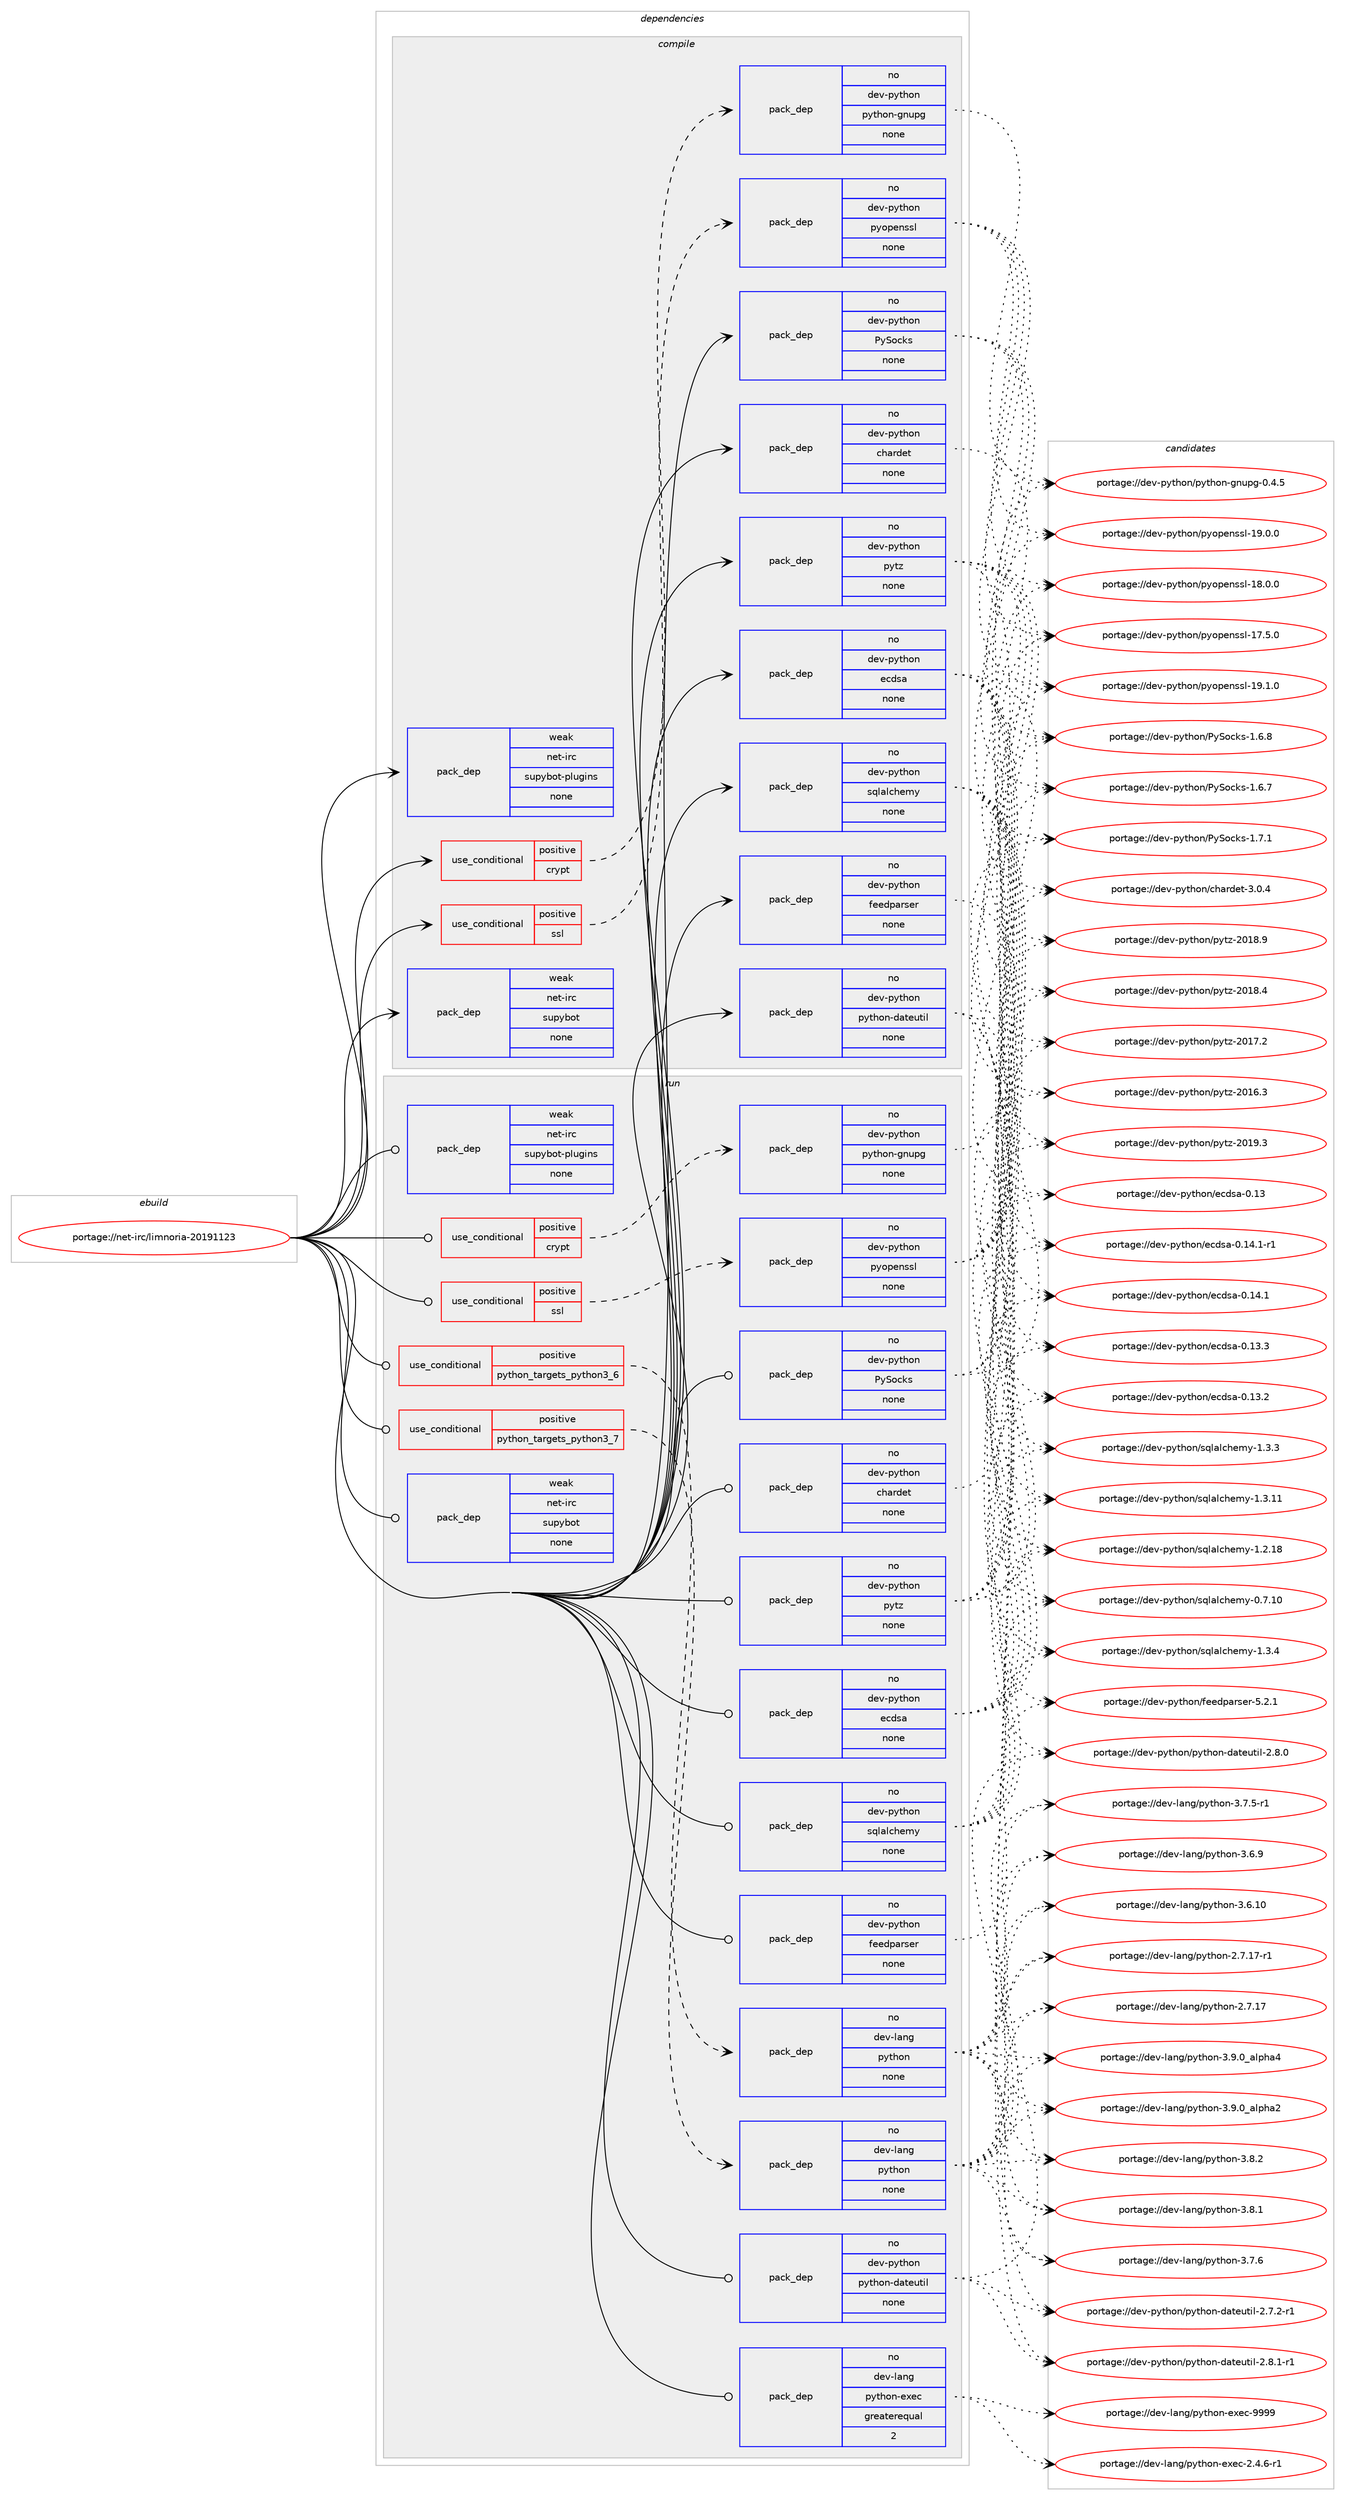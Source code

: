digraph prolog {

# *************
# Graph options
# *************

newrank=true;
concentrate=true;
compound=true;
graph [rankdir=LR,fontname=Helvetica,fontsize=10,ranksep=1.5];#, ranksep=2.5, nodesep=0.2];
edge  [arrowhead=vee];
node  [fontname=Helvetica,fontsize=10];

# **********
# The ebuild
# **********

subgraph cluster_leftcol {
color=gray;
rank=same;
label=<<i>ebuild</i>>;
id [label="portage://net-irc/limnoria-20191123", color=red, width=4, href="../net-irc/limnoria-20191123.svg"];
}

# ****************
# The dependencies
# ****************

subgraph cluster_midcol {
color=gray;
label=<<i>dependencies</i>>;
subgraph cluster_compile {
fillcolor="#eeeeee";
style=filled;
label=<<i>compile</i>>;
subgraph cond17600 {
dependency82564 [label=<<TABLE BORDER="0" CELLBORDER="1" CELLSPACING="0" CELLPADDING="4"><TR><TD ROWSPAN="3" CELLPADDING="10">use_conditional</TD></TR><TR><TD>positive</TD></TR><TR><TD>crypt</TD></TR></TABLE>>, shape=none, color=red];
subgraph pack63404 {
dependency82565 [label=<<TABLE BORDER="0" CELLBORDER="1" CELLSPACING="0" CELLPADDING="4" WIDTH="220"><TR><TD ROWSPAN="6" CELLPADDING="30">pack_dep</TD></TR><TR><TD WIDTH="110">no</TD></TR><TR><TD>dev-python</TD></TR><TR><TD>python-gnupg</TD></TR><TR><TD>none</TD></TR><TR><TD></TD></TR></TABLE>>, shape=none, color=blue];
}
dependency82564:e -> dependency82565:w [weight=20,style="dashed",arrowhead="vee"];
}
id:e -> dependency82564:w [weight=20,style="solid",arrowhead="vee"];
subgraph cond17601 {
dependency82566 [label=<<TABLE BORDER="0" CELLBORDER="1" CELLSPACING="0" CELLPADDING="4"><TR><TD ROWSPAN="3" CELLPADDING="10">use_conditional</TD></TR><TR><TD>positive</TD></TR><TR><TD>ssl</TD></TR></TABLE>>, shape=none, color=red];
subgraph pack63405 {
dependency82567 [label=<<TABLE BORDER="0" CELLBORDER="1" CELLSPACING="0" CELLPADDING="4" WIDTH="220"><TR><TD ROWSPAN="6" CELLPADDING="30">pack_dep</TD></TR><TR><TD WIDTH="110">no</TD></TR><TR><TD>dev-python</TD></TR><TR><TD>pyopenssl</TD></TR><TR><TD>none</TD></TR><TR><TD></TD></TR></TABLE>>, shape=none, color=blue];
}
dependency82566:e -> dependency82567:w [weight=20,style="dashed",arrowhead="vee"];
}
id:e -> dependency82566:w [weight=20,style="solid",arrowhead="vee"];
subgraph pack63406 {
dependency82568 [label=<<TABLE BORDER="0" CELLBORDER="1" CELLSPACING="0" CELLPADDING="4" WIDTH="220"><TR><TD ROWSPAN="6" CELLPADDING="30">pack_dep</TD></TR><TR><TD WIDTH="110">no</TD></TR><TR><TD>dev-python</TD></TR><TR><TD>PySocks</TD></TR><TR><TD>none</TD></TR><TR><TD></TD></TR></TABLE>>, shape=none, color=blue];
}
id:e -> dependency82568:w [weight=20,style="solid",arrowhead="vee"];
subgraph pack63407 {
dependency82569 [label=<<TABLE BORDER="0" CELLBORDER="1" CELLSPACING="0" CELLPADDING="4" WIDTH="220"><TR><TD ROWSPAN="6" CELLPADDING="30">pack_dep</TD></TR><TR><TD WIDTH="110">no</TD></TR><TR><TD>dev-python</TD></TR><TR><TD>chardet</TD></TR><TR><TD>none</TD></TR><TR><TD></TD></TR></TABLE>>, shape=none, color=blue];
}
id:e -> dependency82569:w [weight=20,style="solid",arrowhead="vee"];
subgraph pack63408 {
dependency82570 [label=<<TABLE BORDER="0" CELLBORDER="1" CELLSPACING="0" CELLPADDING="4" WIDTH="220"><TR><TD ROWSPAN="6" CELLPADDING="30">pack_dep</TD></TR><TR><TD WIDTH="110">no</TD></TR><TR><TD>dev-python</TD></TR><TR><TD>ecdsa</TD></TR><TR><TD>none</TD></TR><TR><TD></TD></TR></TABLE>>, shape=none, color=blue];
}
id:e -> dependency82570:w [weight=20,style="solid",arrowhead="vee"];
subgraph pack63409 {
dependency82571 [label=<<TABLE BORDER="0" CELLBORDER="1" CELLSPACING="0" CELLPADDING="4" WIDTH="220"><TR><TD ROWSPAN="6" CELLPADDING="30">pack_dep</TD></TR><TR><TD WIDTH="110">no</TD></TR><TR><TD>dev-python</TD></TR><TR><TD>feedparser</TD></TR><TR><TD>none</TD></TR><TR><TD></TD></TR></TABLE>>, shape=none, color=blue];
}
id:e -> dependency82571:w [weight=20,style="solid",arrowhead="vee"];
subgraph pack63410 {
dependency82572 [label=<<TABLE BORDER="0" CELLBORDER="1" CELLSPACING="0" CELLPADDING="4" WIDTH="220"><TR><TD ROWSPAN="6" CELLPADDING="30">pack_dep</TD></TR><TR><TD WIDTH="110">no</TD></TR><TR><TD>dev-python</TD></TR><TR><TD>python-dateutil</TD></TR><TR><TD>none</TD></TR><TR><TD></TD></TR></TABLE>>, shape=none, color=blue];
}
id:e -> dependency82572:w [weight=20,style="solid",arrowhead="vee"];
subgraph pack63411 {
dependency82573 [label=<<TABLE BORDER="0" CELLBORDER="1" CELLSPACING="0" CELLPADDING="4" WIDTH="220"><TR><TD ROWSPAN="6" CELLPADDING="30">pack_dep</TD></TR><TR><TD WIDTH="110">no</TD></TR><TR><TD>dev-python</TD></TR><TR><TD>pytz</TD></TR><TR><TD>none</TD></TR><TR><TD></TD></TR></TABLE>>, shape=none, color=blue];
}
id:e -> dependency82573:w [weight=20,style="solid",arrowhead="vee"];
subgraph pack63412 {
dependency82574 [label=<<TABLE BORDER="0" CELLBORDER="1" CELLSPACING="0" CELLPADDING="4" WIDTH="220"><TR><TD ROWSPAN="6" CELLPADDING="30">pack_dep</TD></TR><TR><TD WIDTH="110">no</TD></TR><TR><TD>dev-python</TD></TR><TR><TD>sqlalchemy</TD></TR><TR><TD>none</TD></TR><TR><TD></TD></TR></TABLE>>, shape=none, color=blue];
}
id:e -> dependency82574:w [weight=20,style="solid",arrowhead="vee"];
subgraph pack63413 {
dependency82575 [label=<<TABLE BORDER="0" CELLBORDER="1" CELLSPACING="0" CELLPADDING="4" WIDTH="220"><TR><TD ROWSPAN="6" CELLPADDING="30">pack_dep</TD></TR><TR><TD WIDTH="110">weak</TD></TR><TR><TD>net-irc</TD></TR><TR><TD>supybot</TD></TR><TR><TD>none</TD></TR><TR><TD></TD></TR></TABLE>>, shape=none, color=blue];
}
id:e -> dependency82575:w [weight=20,style="solid",arrowhead="vee"];
subgraph pack63414 {
dependency82576 [label=<<TABLE BORDER="0" CELLBORDER="1" CELLSPACING="0" CELLPADDING="4" WIDTH="220"><TR><TD ROWSPAN="6" CELLPADDING="30">pack_dep</TD></TR><TR><TD WIDTH="110">weak</TD></TR><TR><TD>net-irc</TD></TR><TR><TD>supybot-plugins</TD></TR><TR><TD>none</TD></TR><TR><TD></TD></TR></TABLE>>, shape=none, color=blue];
}
id:e -> dependency82576:w [weight=20,style="solid",arrowhead="vee"];
}
subgraph cluster_compileandrun {
fillcolor="#eeeeee";
style=filled;
label=<<i>compile and run</i>>;
}
subgraph cluster_run {
fillcolor="#eeeeee";
style=filled;
label=<<i>run</i>>;
subgraph cond17602 {
dependency82577 [label=<<TABLE BORDER="0" CELLBORDER="1" CELLSPACING="0" CELLPADDING="4"><TR><TD ROWSPAN="3" CELLPADDING="10">use_conditional</TD></TR><TR><TD>positive</TD></TR><TR><TD>crypt</TD></TR></TABLE>>, shape=none, color=red];
subgraph pack63415 {
dependency82578 [label=<<TABLE BORDER="0" CELLBORDER="1" CELLSPACING="0" CELLPADDING="4" WIDTH="220"><TR><TD ROWSPAN="6" CELLPADDING="30">pack_dep</TD></TR><TR><TD WIDTH="110">no</TD></TR><TR><TD>dev-python</TD></TR><TR><TD>python-gnupg</TD></TR><TR><TD>none</TD></TR><TR><TD></TD></TR></TABLE>>, shape=none, color=blue];
}
dependency82577:e -> dependency82578:w [weight=20,style="dashed",arrowhead="vee"];
}
id:e -> dependency82577:w [weight=20,style="solid",arrowhead="odot"];
subgraph cond17603 {
dependency82579 [label=<<TABLE BORDER="0" CELLBORDER="1" CELLSPACING="0" CELLPADDING="4"><TR><TD ROWSPAN="3" CELLPADDING="10">use_conditional</TD></TR><TR><TD>positive</TD></TR><TR><TD>python_targets_python3_6</TD></TR></TABLE>>, shape=none, color=red];
subgraph pack63416 {
dependency82580 [label=<<TABLE BORDER="0" CELLBORDER="1" CELLSPACING="0" CELLPADDING="4" WIDTH="220"><TR><TD ROWSPAN="6" CELLPADDING="30">pack_dep</TD></TR><TR><TD WIDTH="110">no</TD></TR><TR><TD>dev-lang</TD></TR><TR><TD>python</TD></TR><TR><TD>none</TD></TR><TR><TD></TD></TR></TABLE>>, shape=none, color=blue];
}
dependency82579:e -> dependency82580:w [weight=20,style="dashed",arrowhead="vee"];
}
id:e -> dependency82579:w [weight=20,style="solid",arrowhead="odot"];
subgraph cond17604 {
dependency82581 [label=<<TABLE BORDER="0" CELLBORDER="1" CELLSPACING="0" CELLPADDING="4"><TR><TD ROWSPAN="3" CELLPADDING="10">use_conditional</TD></TR><TR><TD>positive</TD></TR><TR><TD>python_targets_python3_7</TD></TR></TABLE>>, shape=none, color=red];
subgraph pack63417 {
dependency82582 [label=<<TABLE BORDER="0" CELLBORDER="1" CELLSPACING="0" CELLPADDING="4" WIDTH="220"><TR><TD ROWSPAN="6" CELLPADDING="30">pack_dep</TD></TR><TR><TD WIDTH="110">no</TD></TR><TR><TD>dev-lang</TD></TR><TR><TD>python</TD></TR><TR><TD>none</TD></TR><TR><TD></TD></TR></TABLE>>, shape=none, color=blue];
}
dependency82581:e -> dependency82582:w [weight=20,style="dashed",arrowhead="vee"];
}
id:e -> dependency82581:w [weight=20,style="solid",arrowhead="odot"];
subgraph cond17605 {
dependency82583 [label=<<TABLE BORDER="0" CELLBORDER="1" CELLSPACING="0" CELLPADDING="4"><TR><TD ROWSPAN="3" CELLPADDING="10">use_conditional</TD></TR><TR><TD>positive</TD></TR><TR><TD>ssl</TD></TR></TABLE>>, shape=none, color=red];
subgraph pack63418 {
dependency82584 [label=<<TABLE BORDER="0" CELLBORDER="1" CELLSPACING="0" CELLPADDING="4" WIDTH="220"><TR><TD ROWSPAN="6" CELLPADDING="30">pack_dep</TD></TR><TR><TD WIDTH="110">no</TD></TR><TR><TD>dev-python</TD></TR><TR><TD>pyopenssl</TD></TR><TR><TD>none</TD></TR><TR><TD></TD></TR></TABLE>>, shape=none, color=blue];
}
dependency82583:e -> dependency82584:w [weight=20,style="dashed",arrowhead="vee"];
}
id:e -> dependency82583:w [weight=20,style="solid",arrowhead="odot"];
subgraph pack63419 {
dependency82585 [label=<<TABLE BORDER="0" CELLBORDER="1" CELLSPACING="0" CELLPADDING="4" WIDTH="220"><TR><TD ROWSPAN="6" CELLPADDING="30">pack_dep</TD></TR><TR><TD WIDTH="110">no</TD></TR><TR><TD>dev-lang</TD></TR><TR><TD>python-exec</TD></TR><TR><TD>greaterequal</TD></TR><TR><TD>2</TD></TR></TABLE>>, shape=none, color=blue];
}
id:e -> dependency82585:w [weight=20,style="solid",arrowhead="odot"];
subgraph pack63420 {
dependency82586 [label=<<TABLE BORDER="0" CELLBORDER="1" CELLSPACING="0" CELLPADDING="4" WIDTH="220"><TR><TD ROWSPAN="6" CELLPADDING="30">pack_dep</TD></TR><TR><TD WIDTH="110">no</TD></TR><TR><TD>dev-python</TD></TR><TR><TD>PySocks</TD></TR><TR><TD>none</TD></TR><TR><TD></TD></TR></TABLE>>, shape=none, color=blue];
}
id:e -> dependency82586:w [weight=20,style="solid",arrowhead="odot"];
subgraph pack63421 {
dependency82587 [label=<<TABLE BORDER="0" CELLBORDER="1" CELLSPACING="0" CELLPADDING="4" WIDTH="220"><TR><TD ROWSPAN="6" CELLPADDING="30">pack_dep</TD></TR><TR><TD WIDTH="110">no</TD></TR><TR><TD>dev-python</TD></TR><TR><TD>chardet</TD></TR><TR><TD>none</TD></TR><TR><TD></TD></TR></TABLE>>, shape=none, color=blue];
}
id:e -> dependency82587:w [weight=20,style="solid",arrowhead="odot"];
subgraph pack63422 {
dependency82588 [label=<<TABLE BORDER="0" CELLBORDER="1" CELLSPACING="0" CELLPADDING="4" WIDTH="220"><TR><TD ROWSPAN="6" CELLPADDING="30">pack_dep</TD></TR><TR><TD WIDTH="110">no</TD></TR><TR><TD>dev-python</TD></TR><TR><TD>ecdsa</TD></TR><TR><TD>none</TD></TR><TR><TD></TD></TR></TABLE>>, shape=none, color=blue];
}
id:e -> dependency82588:w [weight=20,style="solid",arrowhead="odot"];
subgraph pack63423 {
dependency82589 [label=<<TABLE BORDER="0" CELLBORDER="1" CELLSPACING="0" CELLPADDING="4" WIDTH="220"><TR><TD ROWSPAN="6" CELLPADDING="30">pack_dep</TD></TR><TR><TD WIDTH="110">no</TD></TR><TR><TD>dev-python</TD></TR><TR><TD>feedparser</TD></TR><TR><TD>none</TD></TR><TR><TD></TD></TR></TABLE>>, shape=none, color=blue];
}
id:e -> dependency82589:w [weight=20,style="solid",arrowhead="odot"];
subgraph pack63424 {
dependency82590 [label=<<TABLE BORDER="0" CELLBORDER="1" CELLSPACING="0" CELLPADDING="4" WIDTH="220"><TR><TD ROWSPAN="6" CELLPADDING="30">pack_dep</TD></TR><TR><TD WIDTH="110">no</TD></TR><TR><TD>dev-python</TD></TR><TR><TD>python-dateutil</TD></TR><TR><TD>none</TD></TR><TR><TD></TD></TR></TABLE>>, shape=none, color=blue];
}
id:e -> dependency82590:w [weight=20,style="solid",arrowhead="odot"];
subgraph pack63425 {
dependency82591 [label=<<TABLE BORDER="0" CELLBORDER="1" CELLSPACING="0" CELLPADDING="4" WIDTH="220"><TR><TD ROWSPAN="6" CELLPADDING="30">pack_dep</TD></TR><TR><TD WIDTH="110">no</TD></TR><TR><TD>dev-python</TD></TR><TR><TD>pytz</TD></TR><TR><TD>none</TD></TR><TR><TD></TD></TR></TABLE>>, shape=none, color=blue];
}
id:e -> dependency82591:w [weight=20,style="solid",arrowhead="odot"];
subgraph pack63426 {
dependency82592 [label=<<TABLE BORDER="0" CELLBORDER="1" CELLSPACING="0" CELLPADDING="4" WIDTH="220"><TR><TD ROWSPAN="6" CELLPADDING="30">pack_dep</TD></TR><TR><TD WIDTH="110">no</TD></TR><TR><TD>dev-python</TD></TR><TR><TD>sqlalchemy</TD></TR><TR><TD>none</TD></TR><TR><TD></TD></TR></TABLE>>, shape=none, color=blue];
}
id:e -> dependency82592:w [weight=20,style="solid",arrowhead="odot"];
subgraph pack63427 {
dependency82593 [label=<<TABLE BORDER="0" CELLBORDER="1" CELLSPACING="0" CELLPADDING="4" WIDTH="220"><TR><TD ROWSPAN="6" CELLPADDING="30">pack_dep</TD></TR><TR><TD WIDTH="110">weak</TD></TR><TR><TD>net-irc</TD></TR><TR><TD>supybot</TD></TR><TR><TD>none</TD></TR><TR><TD></TD></TR></TABLE>>, shape=none, color=blue];
}
id:e -> dependency82593:w [weight=20,style="solid",arrowhead="odot"];
subgraph pack63428 {
dependency82594 [label=<<TABLE BORDER="0" CELLBORDER="1" CELLSPACING="0" CELLPADDING="4" WIDTH="220"><TR><TD ROWSPAN="6" CELLPADDING="30">pack_dep</TD></TR><TR><TD WIDTH="110">weak</TD></TR><TR><TD>net-irc</TD></TR><TR><TD>supybot-plugins</TD></TR><TR><TD>none</TD></TR><TR><TD></TD></TR></TABLE>>, shape=none, color=blue];
}
id:e -> dependency82594:w [weight=20,style="solid",arrowhead="odot"];
}
}

# **************
# The candidates
# **************

subgraph cluster_choices {
rank=same;
color=gray;
label=<<i>candidates</i>>;

subgraph choice63404 {
color=black;
nodesep=1;
choice100101118451121211161041111104711212111610411111045103110117112103454846524653 [label="portage://dev-python/python-gnupg-0.4.5", color=red, width=4,href="../dev-python/python-gnupg-0.4.5.svg"];
dependency82565:e -> choice100101118451121211161041111104711212111610411111045103110117112103454846524653:w [style=dotted,weight="100"];
}
subgraph choice63405 {
color=black;
nodesep=1;
choice100101118451121211161041111104711212111111210111011511510845495746494648 [label="portage://dev-python/pyopenssl-19.1.0", color=red, width=4,href="../dev-python/pyopenssl-19.1.0.svg"];
choice100101118451121211161041111104711212111111210111011511510845495746484648 [label="portage://dev-python/pyopenssl-19.0.0", color=red, width=4,href="../dev-python/pyopenssl-19.0.0.svg"];
choice100101118451121211161041111104711212111111210111011511510845495646484648 [label="portage://dev-python/pyopenssl-18.0.0", color=red, width=4,href="../dev-python/pyopenssl-18.0.0.svg"];
choice100101118451121211161041111104711212111111210111011511510845495546534648 [label="portage://dev-python/pyopenssl-17.5.0", color=red, width=4,href="../dev-python/pyopenssl-17.5.0.svg"];
dependency82567:e -> choice100101118451121211161041111104711212111111210111011511510845495746494648:w [style=dotted,weight="100"];
dependency82567:e -> choice100101118451121211161041111104711212111111210111011511510845495746484648:w [style=dotted,weight="100"];
dependency82567:e -> choice100101118451121211161041111104711212111111210111011511510845495646484648:w [style=dotted,weight="100"];
dependency82567:e -> choice100101118451121211161041111104711212111111210111011511510845495546534648:w [style=dotted,weight="100"];
}
subgraph choice63406 {
color=black;
nodesep=1;
choice1001011184511212111610411111047801218311199107115454946554649 [label="portage://dev-python/PySocks-1.7.1", color=red, width=4,href="../dev-python/PySocks-1.7.1.svg"];
choice1001011184511212111610411111047801218311199107115454946544656 [label="portage://dev-python/PySocks-1.6.8", color=red, width=4,href="../dev-python/PySocks-1.6.8.svg"];
choice1001011184511212111610411111047801218311199107115454946544655 [label="portage://dev-python/PySocks-1.6.7", color=red, width=4,href="../dev-python/PySocks-1.6.7.svg"];
dependency82568:e -> choice1001011184511212111610411111047801218311199107115454946554649:w [style=dotted,weight="100"];
dependency82568:e -> choice1001011184511212111610411111047801218311199107115454946544656:w [style=dotted,weight="100"];
dependency82568:e -> choice1001011184511212111610411111047801218311199107115454946544655:w [style=dotted,weight="100"];
}
subgraph choice63407 {
color=black;
nodesep=1;
choice10010111845112121116104111110479910497114100101116455146484652 [label="portage://dev-python/chardet-3.0.4", color=red, width=4,href="../dev-python/chardet-3.0.4.svg"];
dependency82569:e -> choice10010111845112121116104111110479910497114100101116455146484652:w [style=dotted,weight="100"];
}
subgraph choice63408 {
color=black;
nodesep=1;
choice10010111845112121116104111110471019910011597454846495246494511449 [label="portage://dev-python/ecdsa-0.14.1-r1", color=red, width=4,href="../dev-python/ecdsa-0.14.1-r1.svg"];
choice1001011184511212111610411111047101991001159745484649524649 [label="portage://dev-python/ecdsa-0.14.1", color=red, width=4,href="../dev-python/ecdsa-0.14.1.svg"];
choice1001011184511212111610411111047101991001159745484649514651 [label="portage://dev-python/ecdsa-0.13.3", color=red, width=4,href="../dev-python/ecdsa-0.13.3.svg"];
choice1001011184511212111610411111047101991001159745484649514650 [label="portage://dev-python/ecdsa-0.13.2", color=red, width=4,href="../dev-python/ecdsa-0.13.2.svg"];
choice100101118451121211161041111104710199100115974548464951 [label="portage://dev-python/ecdsa-0.13", color=red, width=4,href="../dev-python/ecdsa-0.13.svg"];
dependency82570:e -> choice10010111845112121116104111110471019910011597454846495246494511449:w [style=dotted,weight="100"];
dependency82570:e -> choice1001011184511212111610411111047101991001159745484649524649:w [style=dotted,weight="100"];
dependency82570:e -> choice1001011184511212111610411111047101991001159745484649514651:w [style=dotted,weight="100"];
dependency82570:e -> choice1001011184511212111610411111047101991001159745484649514650:w [style=dotted,weight="100"];
dependency82570:e -> choice100101118451121211161041111104710199100115974548464951:w [style=dotted,weight="100"];
}
subgraph choice63409 {
color=black;
nodesep=1;
choice100101118451121211161041111104710210110110011297114115101114455346504649 [label="portage://dev-python/feedparser-5.2.1", color=red, width=4,href="../dev-python/feedparser-5.2.1.svg"];
dependency82571:e -> choice100101118451121211161041111104710210110110011297114115101114455346504649:w [style=dotted,weight="100"];
}
subgraph choice63410 {
color=black;
nodesep=1;
choice100101118451121211161041111104711212111610411111045100971161011171161051084550465646494511449 [label="portage://dev-python/python-dateutil-2.8.1-r1", color=red, width=4,href="../dev-python/python-dateutil-2.8.1-r1.svg"];
choice10010111845112121116104111110471121211161041111104510097116101117116105108455046564648 [label="portage://dev-python/python-dateutil-2.8.0", color=red, width=4,href="../dev-python/python-dateutil-2.8.0.svg"];
choice100101118451121211161041111104711212111610411111045100971161011171161051084550465546504511449 [label="portage://dev-python/python-dateutil-2.7.2-r1", color=red, width=4,href="../dev-python/python-dateutil-2.7.2-r1.svg"];
dependency82572:e -> choice100101118451121211161041111104711212111610411111045100971161011171161051084550465646494511449:w [style=dotted,weight="100"];
dependency82572:e -> choice10010111845112121116104111110471121211161041111104510097116101117116105108455046564648:w [style=dotted,weight="100"];
dependency82572:e -> choice100101118451121211161041111104711212111610411111045100971161011171161051084550465546504511449:w [style=dotted,weight="100"];
}
subgraph choice63411 {
color=black;
nodesep=1;
choice100101118451121211161041111104711212111612245504849574651 [label="portage://dev-python/pytz-2019.3", color=red, width=4,href="../dev-python/pytz-2019.3.svg"];
choice100101118451121211161041111104711212111612245504849564657 [label="portage://dev-python/pytz-2018.9", color=red, width=4,href="../dev-python/pytz-2018.9.svg"];
choice100101118451121211161041111104711212111612245504849564652 [label="portage://dev-python/pytz-2018.4", color=red, width=4,href="../dev-python/pytz-2018.4.svg"];
choice100101118451121211161041111104711212111612245504849554650 [label="portage://dev-python/pytz-2017.2", color=red, width=4,href="../dev-python/pytz-2017.2.svg"];
choice100101118451121211161041111104711212111612245504849544651 [label="portage://dev-python/pytz-2016.3", color=red, width=4,href="../dev-python/pytz-2016.3.svg"];
dependency82573:e -> choice100101118451121211161041111104711212111612245504849574651:w [style=dotted,weight="100"];
dependency82573:e -> choice100101118451121211161041111104711212111612245504849564657:w [style=dotted,weight="100"];
dependency82573:e -> choice100101118451121211161041111104711212111612245504849564652:w [style=dotted,weight="100"];
dependency82573:e -> choice100101118451121211161041111104711212111612245504849554650:w [style=dotted,weight="100"];
dependency82573:e -> choice100101118451121211161041111104711212111612245504849544651:w [style=dotted,weight="100"];
}
subgraph choice63412 {
color=black;
nodesep=1;
choice10010111845112121116104111110471151131089710899104101109121454946514652 [label="portage://dev-python/sqlalchemy-1.3.4", color=red, width=4,href="../dev-python/sqlalchemy-1.3.4.svg"];
choice10010111845112121116104111110471151131089710899104101109121454946514651 [label="portage://dev-python/sqlalchemy-1.3.3", color=red, width=4,href="../dev-python/sqlalchemy-1.3.3.svg"];
choice1001011184511212111610411111047115113108971089910410110912145494651464949 [label="portage://dev-python/sqlalchemy-1.3.11", color=red, width=4,href="../dev-python/sqlalchemy-1.3.11.svg"];
choice1001011184511212111610411111047115113108971089910410110912145494650464956 [label="portage://dev-python/sqlalchemy-1.2.18", color=red, width=4,href="../dev-python/sqlalchemy-1.2.18.svg"];
choice1001011184511212111610411111047115113108971089910410110912145484655464948 [label="portage://dev-python/sqlalchemy-0.7.10", color=red, width=4,href="../dev-python/sqlalchemy-0.7.10.svg"];
dependency82574:e -> choice10010111845112121116104111110471151131089710899104101109121454946514652:w [style=dotted,weight="100"];
dependency82574:e -> choice10010111845112121116104111110471151131089710899104101109121454946514651:w [style=dotted,weight="100"];
dependency82574:e -> choice1001011184511212111610411111047115113108971089910410110912145494651464949:w [style=dotted,weight="100"];
dependency82574:e -> choice1001011184511212111610411111047115113108971089910410110912145494650464956:w [style=dotted,weight="100"];
dependency82574:e -> choice1001011184511212111610411111047115113108971089910410110912145484655464948:w [style=dotted,weight="100"];
}
subgraph choice63413 {
color=black;
nodesep=1;
}
subgraph choice63414 {
color=black;
nodesep=1;
}
subgraph choice63415 {
color=black;
nodesep=1;
choice100101118451121211161041111104711212111610411111045103110117112103454846524653 [label="portage://dev-python/python-gnupg-0.4.5", color=red, width=4,href="../dev-python/python-gnupg-0.4.5.svg"];
dependency82578:e -> choice100101118451121211161041111104711212111610411111045103110117112103454846524653:w [style=dotted,weight="100"];
}
subgraph choice63416 {
color=black;
nodesep=1;
choice10010111845108971101034711212111610411111045514657464895971081121049752 [label="portage://dev-lang/python-3.9.0_alpha4", color=red, width=4,href="../dev-lang/python-3.9.0_alpha4.svg"];
choice10010111845108971101034711212111610411111045514657464895971081121049750 [label="portage://dev-lang/python-3.9.0_alpha2", color=red, width=4,href="../dev-lang/python-3.9.0_alpha2.svg"];
choice100101118451089711010347112121116104111110455146564650 [label="portage://dev-lang/python-3.8.2", color=red, width=4,href="../dev-lang/python-3.8.2.svg"];
choice100101118451089711010347112121116104111110455146564649 [label="portage://dev-lang/python-3.8.1", color=red, width=4,href="../dev-lang/python-3.8.1.svg"];
choice100101118451089711010347112121116104111110455146554654 [label="portage://dev-lang/python-3.7.6", color=red, width=4,href="../dev-lang/python-3.7.6.svg"];
choice1001011184510897110103471121211161041111104551465546534511449 [label="portage://dev-lang/python-3.7.5-r1", color=red, width=4,href="../dev-lang/python-3.7.5-r1.svg"];
choice100101118451089711010347112121116104111110455146544657 [label="portage://dev-lang/python-3.6.9", color=red, width=4,href="../dev-lang/python-3.6.9.svg"];
choice10010111845108971101034711212111610411111045514654464948 [label="portage://dev-lang/python-3.6.10", color=red, width=4,href="../dev-lang/python-3.6.10.svg"];
choice100101118451089711010347112121116104111110455046554649554511449 [label="portage://dev-lang/python-2.7.17-r1", color=red, width=4,href="../dev-lang/python-2.7.17-r1.svg"];
choice10010111845108971101034711212111610411111045504655464955 [label="portage://dev-lang/python-2.7.17", color=red, width=4,href="../dev-lang/python-2.7.17.svg"];
dependency82580:e -> choice10010111845108971101034711212111610411111045514657464895971081121049752:w [style=dotted,weight="100"];
dependency82580:e -> choice10010111845108971101034711212111610411111045514657464895971081121049750:w [style=dotted,weight="100"];
dependency82580:e -> choice100101118451089711010347112121116104111110455146564650:w [style=dotted,weight="100"];
dependency82580:e -> choice100101118451089711010347112121116104111110455146564649:w [style=dotted,weight="100"];
dependency82580:e -> choice100101118451089711010347112121116104111110455146554654:w [style=dotted,weight="100"];
dependency82580:e -> choice1001011184510897110103471121211161041111104551465546534511449:w [style=dotted,weight="100"];
dependency82580:e -> choice100101118451089711010347112121116104111110455146544657:w [style=dotted,weight="100"];
dependency82580:e -> choice10010111845108971101034711212111610411111045514654464948:w [style=dotted,weight="100"];
dependency82580:e -> choice100101118451089711010347112121116104111110455046554649554511449:w [style=dotted,weight="100"];
dependency82580:e -> choice10010111845108971101034711212111610411111045504655464955:w [style=dotted,weight="100"];
}
subgraph choice63417 {
color=black;
nodesep=1;
choice10010111845108971101034711212111610411111045514657464895971081121049752 [label="portage://dev-lang/python-3.9.0_alpha4", color=red, width=4,href="../dev-lang/python-3.9.0_alpha4.svg"];
choice10010111845108971101034711212111610411111045514657464895971081121049750 [label="portage://dev-lang/python-3.9.0_alpha2", color=red, width=4,href="../dev-lang/python-3.9.0_alpha2.svg"];
choice100101118451089711010347112121116104111110455146564650 [label="portage://dev-lang/python-3.8.2", color=red, width=4,href="../dev-lang/python-3.8.2.svg"];
choice100101118451089711010347112121116104111110455146564649 [label="portage://dev-lang/python-3.8.1", color=red, width=4,href="../dev-lang/python-3.8.1.svg"];
choice100101118451089711010347112121116104111110455146554654 [label="portage://dev-lang/python-3.7.6", color=red, width=4,href="../dev-lang/python-3.7.6.svg"];
choice1001011184510897110103471121211161041111104551465546534511449 [label="portage://dev-lang/python-3.7.5-r1", color=red, width=4,href="../dev-lang/python-3.7.5-r1.svg"];
choice100101118451089711010347112121116104111110455146544657 [label="portage://dev-lang/python-3.6.9", color=red, width=4,href="../dev-lang/python-3.6.9.svg"];
choice10010111845108971101034711212111610411111045514654464948 [label="portage://dev-lang/python-3.6.10", color=red, width=4,href="../dev-lang/python-3.6.10.svg"];
choice100101118451089711010347112121116104111110455046554649554511449 [label="portage://dev-lang/python-2.7.17-r1", color=red, width=4,href="../dev-lang/python-2.7.17-r1.svg"];
choice10010111845108971101034711212111610411111045504655464955 [label="portage://dev-lang/python-2.7.17", color=red, width=4,href="../dev-lang/python-2.7.17.svg"];
dependency82582:e -> choice10010111845108971101034711212111610411111045514657464895971081121049752:w [style=dotted,weight="100"];
dependency82582:e -> choice10010111845108971101034711212111610411111045514657464895971081121049750:w [style=dotted,weight="100"];
dependency82582:e -> choice100101118451089711010347112121116104111110455146564650:w [style=dotted,weight="100"];
dependency82582:e -> choice100101118451089711010347112121116104111110455146564649:w [style=dotted,weight="100"];
dependency82582:e -> choice100101118451089711010347112121116104111110455146554654:w [style=dotted,weight="100"];
dependency82582:e -> choice1001011184510897110103471121211161041111104551465546534511449:w [style=dotted,weight="100"];
dependency82582:e -> choice100101118451089711010347112121116104111110455146544657:w [style=dotted,weight="100"];
dependency82582:e -> choice10010111845108971101034711212111610411111045514654464948:w [style=dotted,weight="100"];
dependency82582:e -> choice100101118451089711010347112121116104111110455046554649554511449:w [style=dotted,weight="100"];
dependency82582:e -> choice10010111845108971101034711212111610411111045504655464955:w [style=dotted,weight="100"];
}
subgraph choice63418 {
color=black;
nodesep=1;
choice100101118451121211161041111104711212111111210111011511510845495746494648 [label="portage://dev-python/pyopenssl-19.1.0", color=red, width=4,href="../dev-python/pyopenssl-19.1.0.svg"];
choice100101118451121211161041111104711212111111210111011511510845495746484648 [label="portage://dev-python/pyopenssl-19.0.0", color=red, width=4,href="../dev-python/pyopenssl-19.0.0.svg"];
choice100101118451121211161041111104711212111111210111011511510845495646484648 [label="portage://dev-python/pyopenssl-18.0.0", color=red, width=4,href="../dev-python/pyopenssl-18.0.0.svg"];
choice100101118451121211161041111104711212111111210111011511510845495546534648 [label="portage://dev-python/pyopenssl-17.5.0", color=red, width=4,href="../dev-python/pyopenssl-17.5.0.svg"];
dependency82584:e -> choice100101118451121211161041111104711212111111210111011511510845495746494648:w [style=dotted,weight="100"];
dependency82584:e -> choice100101118451121211161041111104711212111111210111011511510845495746484648:w [style=dotted,weight="100"];
dependency82584:e -> choice100101118451121211161041111104711212111111210111011511510845495646484648:w [style=dotted,weight="100"];
dependency82584:e -> choice100101118451121211161041111104711212111111210111011511510845495546534648:w [style=dotted,weight="100"];
}
subgraph choice63419 {
color=black;
nodesep=1;
choice10010111845108971101034711212111610411111045101120101994557575757 [label="portage://dev-lang/python-exec-9999", color=red, width=4,href="../dev-lang/python-exec-9999.svg"];
choice10010111845108971101034711212111610411111045101120101994550465246544511449 [label="portage://dev-lang/python-exec-2.4.6-r1", color=red, width=4,href="../dev-lang/python-exec-2.4.6-r1.svg"];
dependency82585:e -> choice10010111845108971101034711212111610411111045101120101994557575757:w [style=dotted,weight="100"];
dependency82585:e -> choice10010111845108971101034711212111610411111045101120101994550465246544511449:w [style=dotted,weight="100"];
}
subgraph choice63420 {
color=black;
nodesep=1;
choice1001011184511212111610411111047801218311199107115454946554649 [label="portage://dev-python/PySocks-1.7.1", color=red, width=4,href="../dev-python/PySocks-1.7.1.svg"];
choice1001011184511212111610411111047801218311199107115454946544656 [label="portage://dev-python/PySocks-1.6.8", color=red, width=4,href="../dev-python/PySocks-1.6.8.svg"];
choice1001011184511212111610411111047801218311199107115454946544655 [label="portage://dev-python/PySocks-1.6.7", color=red, width=4,href="../dev-python/PySocks-1.6.7.svg"];
dependency82586:e -> choice1001011184511212111610411111047801218311199107115454946554649:w [style=dotted,weight="100"];
dependency82586:e -> choice1001011184511212111610411111047801218311199107115454946544656:w [style=dotted,weight="100"];
dependency82586:e -> choice1001011184511212111610411111047801218311199107115454946544655:w [style=dotted,weight="100"];
}
subgraph choice63421 {
color=black;
nodesep=1;
choice10010111845112121116104111110479910497114100101116455146484652 [label="portage://dev-python/chardet-3.0.4", color=red, width=4,href="../dev-python/chardet-3.0.4.svg"];
dependency82587:e -> choice10010111845112121116104111110479910497114100101116455146484652:w [style=dotted,weight="100"];
}
subgraph choice63422 {
color=black;
nodesep=1;
choice10010111845112121116104111110471019910011597454846495246494511449 [label="portage://dev-python/ecdsa-0.14.1-r1", color=red, width=4,href="../dev-python/ecdsa-0.14.1-r1.svg"];
choice1001011184511212111610411111047101991001159745484649524649 [label="portage://dev-python/ecdsa-0.14.1", color=red, width=4,href="../dev-python/ecdsa-0.14.1.svg"];
choice1001011184511212111610411111047101991001159745484649514651 [label="portage://dev-python/ecdsa-0.13.3", color=red, width=4,href="../dev-python/ecdsa-0.13.3.svg"];
choice1001011184511212111610411111047101991001159745484649514650 [label="portage://dev-python/ecdsa-0.13.2", color=red, width=4,href="../dev-python/ecdsa-0.13.2.svg"];
choice100101118451121211161041111104710199100115974548464951 [label="portage://dev-python/ecdsa-0.13", color=red, width=4,href="../dev-python/ecdsa-0.13.svg"];
dependency82588:e -> choice10010111845112121116104111110471019910011597454846495246494511449:w [style=dotted,weight="100"];
dependency82588:e -> choice1001011184511212111610411111047101991001159745484649524649:w [style=dotted,weight="100"];
dependency82588:e -> choice1001011184511212111610411111047101991001159745484649514651:w [style=dotted,weight="100"];
dependency82588:e -> choice1001011184511212111610411111047101991001159745484649514650:w [style=dotted,weight="100"];
dependency82588:e -> choice100101118451121211161041111104710199100115974548464951:w [style=dotted,weight="100"];
}
subgraph choice63423 {
color=black;
nodesep=1;
choice100101118451121211161041111104710210110110011297114115101114455346504649 [label="portage://dev-python/feedparser-5.2.1", color=red, width=4,href="../dev-python/feedparser-5.2.1.svg"];
dependency82589:e -> choice100101118451121211161041111104710210110110011297114115101114455346504649:w [style=dotted,weight="100"];
}
subgraph choice63424 {
color=black;
nodesep=1;
choice100101118451121211161041111104711212111610411111045100971161011171161051084550465646494511449 [label="portage://dev-python/python-dateutil-2.8.1-r1", color=red, width=4,href="../dev-python/python-dateutil-2.8.1-r1.svg"];
choice10010111845112121116104111110471121211161041111104510097116101117116105108455046564648 [label="portage://dev-python/python-dateutil-2.8.0", color=red, width=4,href="../dev-python/python-dateutil-2.8.0.svg"];
choice100101118451121211161041111104711212111610411111045100971161011171161051084550465546504511449 [label="portage://dev-python/python-dateutil-2.7.2-r1", color=red, width=4,href="../dev-python/python-dateutil-2.7.2-r1.svg"];
dependency82590:e -> choice100101118451121211161041111104711212111610411111045100971161011171161051084550465646494511449:w [style=dotted,weight="100"];
dependency82590:e -> choice10010111845112121116104111110471121211161041111104510097116101117116105108455046564648:w [style=dotted,weight="100"];
dependency82590:e -> choice100101118451121211161041111104711212111610411111045100971161011171161051084550465546504511449:w [style=dotted,weight="100"];
}
subgraph choice63425 {
color=black;
nodesep=1;
choice100101118451121211161041111104711212111612245504849574651 [label="portage://dev-python/pytz-2019.3", color=red, width=4,href="../dev-python/pytz-2019.3.svg"];
choice100101118451121211161041111104711212111612245504849564657 [label="portage://dev-python/pytz-2018.9", color=red, width=4,href="../dev-python/pytz-2018.9.svg"];
choice100101118451121211161041111104711212111612245504849564652 [label="portage://dev-python/pytz-2018.4", color=red, width=4,href="../dev-python/pytz-2018.4.svg"];
choice100101118451121211161041111104711212111612245504849554650 [label="portage://dev-python/pytz-2017.2", color=red, width=4,href="../dev-python/pytz-2017.2.svg"];
choice100101118451121211161041111104711212111612245504849544651 [label="portage://dev-python/pytz-2016.3", color=red, width=4,href="../dev-python/pytz-2016.3.svg"];
dependency82591:e -> choice100101118451121211161041111104711212111612245504849574651:w [style=dotted,weight="100"];
dependency82591:e -> choice100101118451121211161041111104711212111612245504849564657:w [style=dotted,weight="100"];
dependency82591:e -> choice100101118451121211161041111104711212111612245504849564652:w [style=dotted,weight="100"];
dependency82591:e -> choice100101118451121211161041111104711212111612245504849554650:w [style=dotted,weight="100"];
dependency82591:e -> choice100101118451121211161041111104711212111612245504849544651:w [style=dotted,weight="100"];
}
subgraph choice63426 {
color=black;
nodesep=1;
choice10010111845112121116104111110471151131089710899104101109121454946514652 [label="portage://dev-python/sqlalchemy-1.3.4", color=red, width=4,href="../dev-python/sqlalchemy-1.3.4.svg"];
choice10010111845112121116104111110471151131089710899104101109121454946514651 [label="portage://dev-python/sqlalchemy-1.3.3", color=red, width=4,href="../dev-python/sqlalchemy-1.3.3.svg"];
choice1001011184511212111610411111047115113108971089910410110912145494651464949 [label="portage://dev-python/sqlalchemy-1.3.11", color=red, width=4,href="../dev-python/sqlalchemy-1.3.11.svg"];
choice1001011184511212111610411111047115113108971089910410110912145494650464956 [label="portage://dev-python/sqlalchemy-1.2.18", color=red, width=4,href="../dev-python/sqlalchemy-1.2.18.svg"];
choice1001011184511212111610411111047115113108971089910410110912145484655464948 [label="portage://dev-python/sqlalchemy-0.7.10", color=red, width=4,href="../dev-python/sqlalchemy-0.7.10.svg"];
dependency82592:e -> choice10010111845112121116104111110471151131089710899104101109121454946514652:w [style=dotted,weight="100"];
dependency82592:e -> choice10010111845112121116104111110471151131089710899104101109121454946514651:w [style=dotted,weight="100"];
dependency82592:e -> choice1001011184511212111610411111047115113108971089910410110912145494651464949:w [style=dotted,weight="100"];
dependency82592:e -> choice1001011184511212111610411111047115113108971089910410110912145494650464956:w [style=dotted,weight="100"];
dependency82592:e -> choice1001011184511212111610411111047115113108971089910410110912145484655464948:w [style=dotted,weight="100"];
}
subgraph choice63427 {
color=black;
nodesep=1;
}
subgraph choice63428 {
color=black;
nodesep=1;
}
}

}
